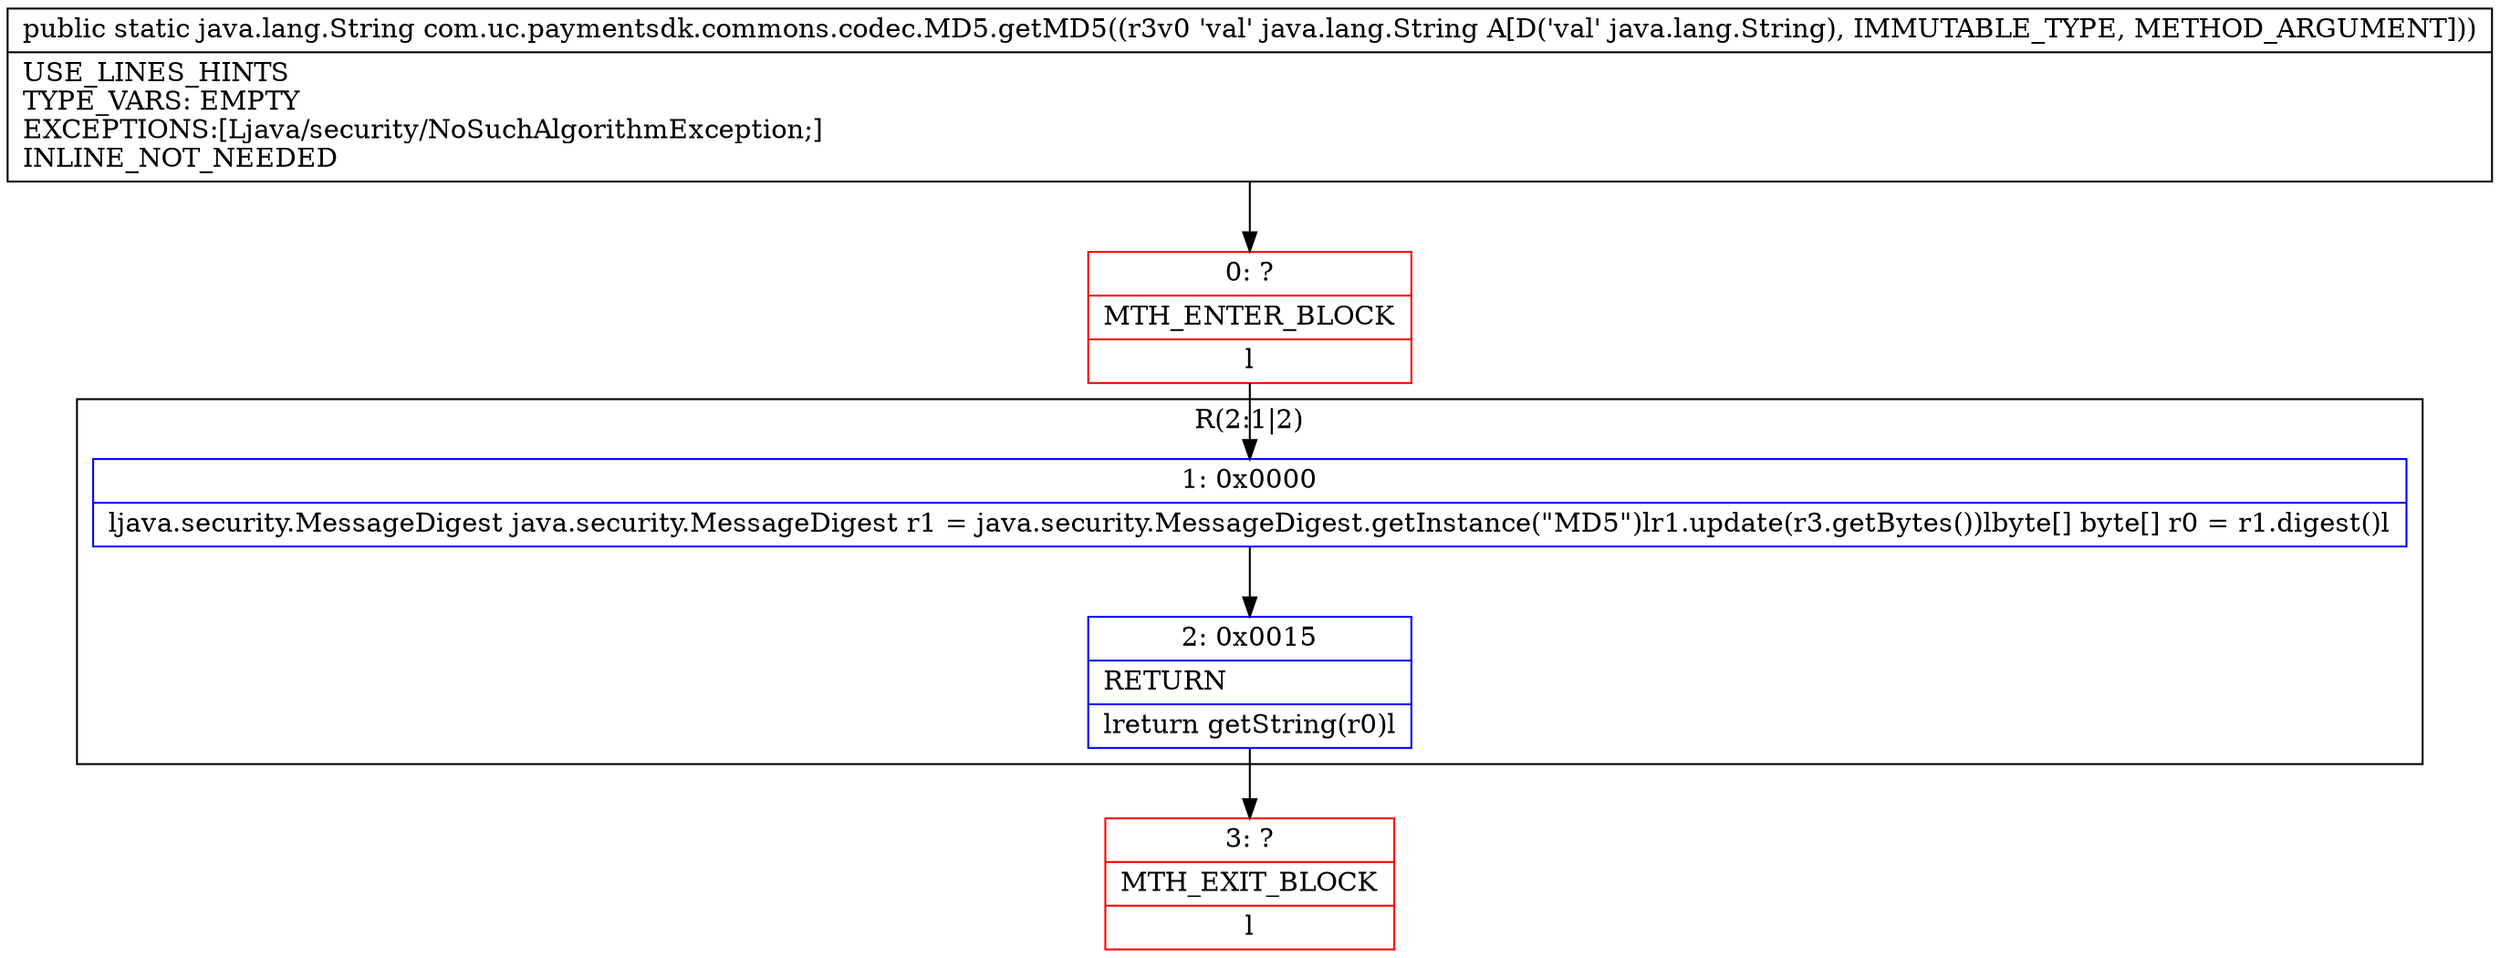 digraph "CFG forcom.uc.paymentsdk.commons.codec.MD5.getMD5(Ljava\/lang\/String;)Ljava\/lang\/String;" {
subgraph cluster_Region_252106837 {
label = "R(2:1|2)";
node [shape=record,color=blue];
Node_1 [shape=record,label="{1\:\ 0x0000|ljava.security.MessageDigest java.security.MessageDigest r1 = java.security.MessageDigest.getInstance(\"MD5\")lr1.update(r3.getBytes())lbyte[] byte[] r0 = r1.digest()l}"];
Node_2 [shape=record,label="{2\:\ 0x0015|RETURN\l|lreturn getString(r0)l}"];
}
Node_0 [shape=record,color=red,label="{0\:\ ?|MTH_ENTER_BLOCK\l|l}"];
Node_3 [shape=record,color=red,label="{3\:\ ?|MTH_EXIT_BLOCK\l|l}"];
MethodNode[shape=record,label="{public static java.lang.String com.uc.paymentsdk.commons.codec.MD5.getMD5((r3v0 'val' java.lang.String A[D('val' java.lang.String), IMMUTABLE_TYPE, METHOD_ARGUMENT]))  | USE_LINES_HINTS\lTYPE_VARS: EMPTY\lEXCEPTIONS:[Ljava\/security\/NoSuchAlgorithmException;]\lINLINE_NOT_NEEDED\l}"];
MethodNode -> Node_0;
Node_1 -> Node_2;
Node_2 -> Node_3;
Node_0 -> Node_1;
}


